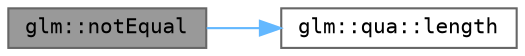 digraph "glm::notEqual"
{
 // LATEX_PDF_SIZE
  bgcolor="transparent";
  edge [fontname=Terminal,fontsize=10,labelfontname=Helvetica,labelfontsize=10];
  node [fontname=Terminal,fontsize=10,shape=box,height=0.2,width=0.4];
  rankdir="LR";
  Node1 [label="glm::notEqual",height=0.2,width=0.4,color="gray40", fillcolor="grey60", style="filled", fontcolor="black",tooltip=" "];
  Node1 -> Node2 [color="steelblue1",style="solid"];
  Node2 [label="glm::qua::length",height=0.2,width=0.4,color="grey40", fillcolor="white", style="filled",URL="$structglm_1_1qua.html#a82d90e74a12348ae93fff26fe78b606a",tooltip="Return the count of components of a quaternion."];
}
